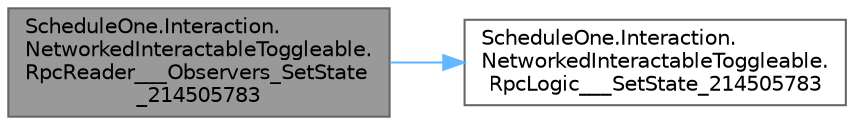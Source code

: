 digraph "ScheduleOne.Interaction.NetworkedInteractableToggleable.RpcReader___Observers_SetState_214505783"
{
 // LATEX_PDF_SIZE
  bgcolor="transparent";
  edge [fontname=Helvetica,fontsize=10,labelfontname=Helvetica,labelfontsize=10];
  node [fontname=Helvetica,fontsize=10,shape=box,height=0.2,width=0.4];
  rankdir="LR";
  Node1 [id="Node000001",label="ScheduleOne.Interaction.\lNetworkedInteractableToggleable.\lRpcReader___Observers_SetState\l_214505783",height=0.2,width=0.4,color="gray40", fillcolor="grey60", style="filled", fontcolor="black",tooltip=" "];
  Node1 -> Node2 [id="edge1_Node000001_Node000002",color="steelblue1",style="solid",tooltip=" "];
  Node2 [id="Node000002",label="ScheduleOne.Interaction.\lNetworkedInteractableToggleable.\lRpcLogic___SetState_214505783",height=0.2,width=0.4,color="grey40", fillcolor="white", style="filled",URL="$class_schedule_one_1_1_interaction_1_1_networked_interactable_toggleable.html#ab96cb35bb3ecad5b9131f8ec85e5b9fb",tooltip=" "];
}
